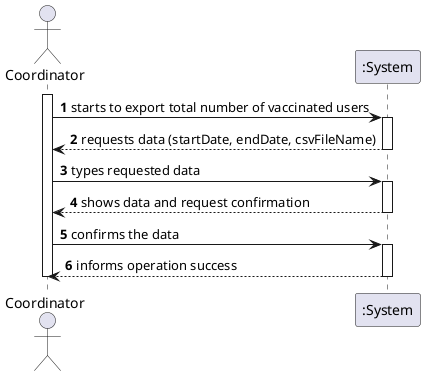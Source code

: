 @startuml
autonumber
actor "Coordinator" as Coordinator

activate Coordinator
Coordinator -> ":System" : starts to export total number of vaccinated users

activate ":System"
":System" --> Coordinator : requests data (startDate, endDate, csvFileName)
deactivate ":System"

Coordinator -> ":System" : types requested data
activate ":System"

":System" --> Coordinator : shows data and request confirmation
deactivate ":System"

Coordinator -> ":System" : confirms the data
activate ":System"
":System" --> Coordinator : informs operation success
deactivate ":System"

deactivate Coordinator

@enduml